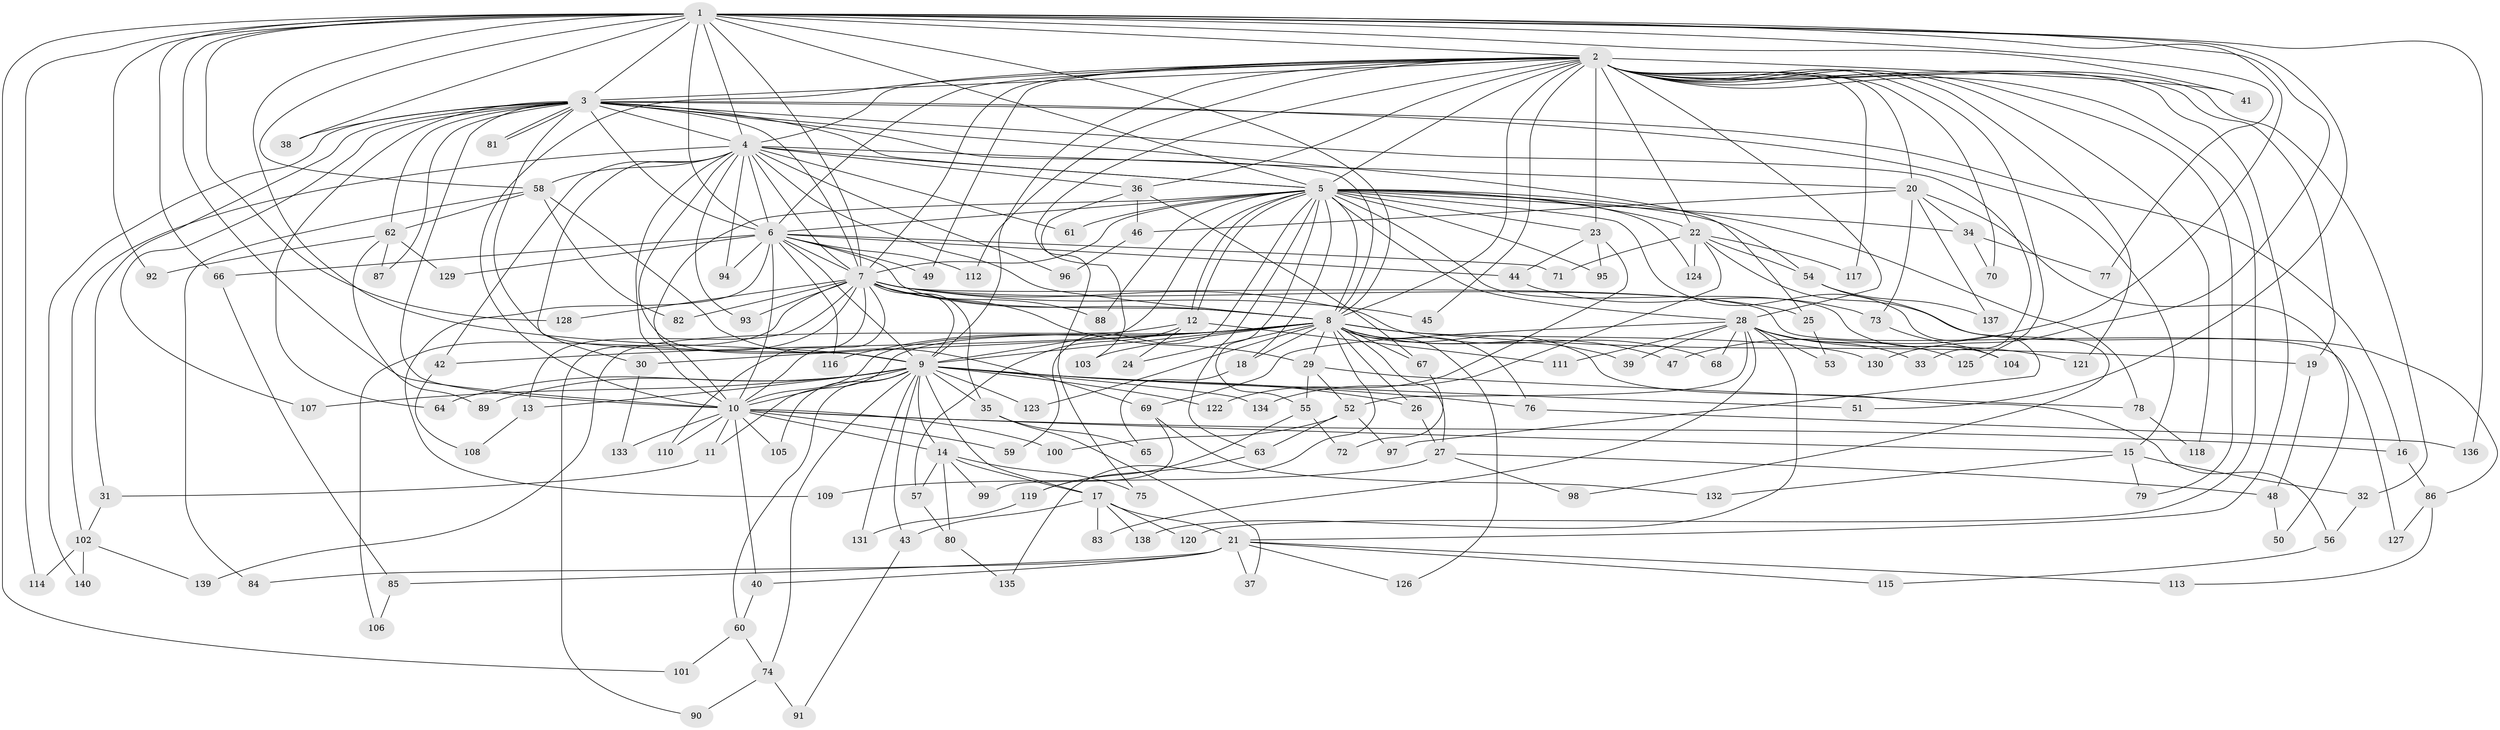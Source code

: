 // Generated by graph-tools (version 1.1) at 2025/34/03/09/25 02:34:43]
// undirected, 140 vertices, 305 edges
graph export_dot {
graph [start="1"]
  node [color=gray90,style=filled];
  1;
  2;
  3;
  4;
  5;
  6;
  7;
  8;
  9;
  10;
  11;
  12;
  13;
  14;
  15;
  16;
  17;
  18;
  19;
  20;
  21;
  22;
  23;
  24;
  25;
  26;
  27;
  28;
  29;
  30;
  31;
  32;
  33;
  34;
  35;
  36;
  37;
  38;
  39;
  40;
  41;
  42;
  43;
  44;
  45;
  46;
  47;
  48;
  49;
  50;
  51;
  52;
  53;
  54;
  55;
  56;
  57;
  58;
  59;
  60;
  61;
  62;
  63;
  64;
  65;
  66;
  67;
  68;
  69;
  70;
  71;
  72;
  73;
  74;
  75;
  76;
  77;
  78;
  79;
  80;
  81;
  82;
  83;
  84;
  85;
  86;
  87;
  88;
  89;
  90;
  91;
  92;
  93;
  94;
  95;
  96;
  97;
  98;
  99;
  100;
  101;
  102;
  103;
  104;
  105;
  106;
  107;
  108;
  109;
  110;
  111;
  112;
  113;
  114;
  115;
  116;
  117;
  118;
  119;
  120;
  121;
  122;
  123;
  124;
  125;
  126;
  127;
  128;
  129;
  130;
  131;
  132;
  133;
  134;
  135;
  136;
  137;
  138;
  139;
  140;
  1 -- 2;
  1 -- 3;
  1 -- 4;
  1 -- 5;
  1 -- 6;
  1 -- 7;
  1 -- 8;
  1 -- 9;
  1 -- 10;
  1 -- 38;
  1 -- 41;
  1 -- 47;
  1 -- 51;
  1 -- 58;
  1 -- 66;
  1 -- 77;
  1 -- 92;
  1 -- 101;
  1 -- 114;
  1 -- 128;
  1 -- 130;
  1 -- 136;
  2 -- 3;
  2 -- 4;
  2 -- 5;
  2 -- 6;
  2 -- 7;
  2 -- 8;
  2 -- 9;
  2 -- 10;
  2 -- 19;
  2 -- 20;
  2 -- 21;
  2 -- 22;
  2 -- 23;
  2 -- 28;
  2 -- 32;
  2 -- 36;
  2 -- 41;
  2 -- 45;
  2 -- 49;
  2 -- 70;
  2 -- 75;
  2 -- 79;
  2 -- 112;
  2 -- 117;
  2 -- 118;
  2 -- 120;
  2 -- 121;
  2 -- 125;
  3 -- 4;
  3 -- 5;
  3 -- 6;
  3 -- 7;
  3 -- 8;
  3 -- 9;
  3 -- 10;
  3 -- 15;
  3 -- 16;
  3 -- 25;
  3 -- 31;
  3 -- 33;
  3 -- 38;
  3 -- 62;
  3 -- 64;
  3 -- 81;
  3 -- 81;
  3 -- 87;
  3 -- 107;
  3 -- 140;
  4 -- 5;
  4 -- 6;
  4 -- 7;
  4 -- 8;
  4 -- 9;
  4 -- 10;
  4 -- 20;
  4 -- 30;
  4 -- 36;
  4 -- 42;
  4 -- 58;
  4 -- 61;
  4 -- 93;
  4 -- 94;
  4 -- 96;
  4 -- 102;
  5 -- 6;
  5 -- 7;
  5 -- 8;
  5 -- 9;
  5 -- 10;
  5 -- 12;
  5 -- 12;
  5 -- 18;
  5 -- 22;
  5 -- 23;
  5 -- 28;
  5 -- 34;
  5 -- 54;
  5 -- 55;
  5 -- 59;
  5 -- 61;
  5 -- 63;
  5 -- 78;
  5 -- 88;
  5 -- 95;
  5 -- 97;
  5 -- 104;
  5 -- 124;
  6 -- 7;
  6 -- 8;
  6 -- 9;
  6 -- 10;
  6 -- 44;
  6 -- 49;
  6 -- 66;
  6 -- 71;
  6 -- 94;
  6 -- 109;
  6 -- 112;
  6 -- 116;
  6 -- 129;
  7 -- 8;
  7 -- 9;
  7 -- 10;
  7 -- 13;
  7 -- 25;
  7 -- 29;
  7 -- 35;
  7 -- 45;
  7 -- 68;
  7 -- 82;
  7 -- 88;
  7 -- 90;
  7 -- 93;
  7 -- 106;
  7 -- 110;
  7 -- 127;
  7 -- 128;
  8 -- 9;
  8 -- 10;
  8 -- 11;
  8 -- 18;
  8 -- 19;
  8 -- 24;
  8 -- 26;
  8 -- 27;
  8 -- 29;
  8 -- 30;
  8 -- 39;
  8 -- 42;
  8 -- 47;
  8 -- 56;
  8 -- 67;
  8 -- 76;
  8 -- 103;
  8 -- 116;
  8 -- 123;
  8 -- 126;
  8 -- 130;
  8 -- 135;
  9 -- 10;
  9 -- 13;
  9 -- 14;
  9 -- 17;
  9 -- 26;
  9 -- 35;
  9 -- 43;
  9 -- 51;
  9 -- 60;
  9 -- 64;
  9 -- 74;
  9 -- 76;
  9 -- 89;
  9 -- 105;
  9 -- 107;
  9 -- 122;
  9 -- 123;
  9 -- 131;
  9 -- 134;
  10 -- 11;
  10 -- 14;
  10 -- 15;
  10 -- 16;
  10 -- 40;
  10 -- 59;
  10 -- 100;
  10 -- 105;
  10 -- 110;
  10 -- 133;
  11 -- 31;
  12 -- 24;
  12 -- 57;
  12 -- 111;
  12 -- 139;
  13 -- 108;
  14 -- 17;
  14 -- 57;
  14 -- 75;
  14 -- 80;
  14 -- 99;
  15 -- 32;
  15 -- 79;
  15 -- 132;
  16 -- 86;
  17 -- 21;
  17 -- 43;
  17 -- 83;
  17 -- 120;
  17 -- 138;
  18 -- 65;
  19 -- 48;
  20 -- 34;
  20 -- 46;
  20 -- 50;
  20 -- 73;
  20 -- 137;
  21 -- 37;
  21 -- 40;
  21 -- 84;
  21 -- 85;
  21 -- 113;
  21 -- 115;
  21 -- 126;
  22 -- 54;
  22 -- 71;
  22 -- 86;
  22 -- 117;
  22 -- 124;
  22 -- 134;
  23 -- 44;
  23 -- 95;
  23 -- 122;
  25 -- 53;
  26 -- 27;
  27 -- 48;
  27 -- 98;
  27 -- 109;
  28 -- 33;
  28 -- 39;
  28 -- 52;
  28 -- 53;
  28 -- 68;
  28 -- 69;
  28 -- 83;
  28 -- 111;
  28 -- 121;
  28 -- 125;
  28 -- 138;
  29 -- 52;
  29 -- 55;
  29 -- 78;
  30 -- 133;
  31 -- 102;
  32 -- 56;
  34 -- 70;
  34 -- 77;
  35 -- 37;
  35 -- 65;
  36 -- 46;
  36 -- 67;
  36 -- 103;
  40 -- 60;
  42 -- 108;
  43 -- 91;
  44 -- 73;
  46 -- 96;
  48 -- 50;
  52 -- 63;
  52 -- 97;
  52 -- 100;
  54 -- 98;
  54 -- 137;
  55 -- 72;
  55 -- 119;
  56 -- 115;
  57 -- 80;
  58 -- 62;
  58 -- 69;
  58 -- 82;
  58 -- 84;
  60 -- 74;
  60 -- 101;
  62 -- 87;
  62 -- 89;
  62 -- 92;
  62 -- 129;
  63 -- 119;
  66 -- 85;
  67 -- 72;
  69 -- 99;
  69 -- 132;
  73 -- 104;
  74 -- 90;
  74 -- 91;
  76 -- 136;
  78 -- 118;
  80 -- 135;
  85 -- 106;
  86 -- 113;
  86 -- 127;
  102 -- 114;
  102 -- 139;
  102 -- 140;
  119 -- 131;
}

